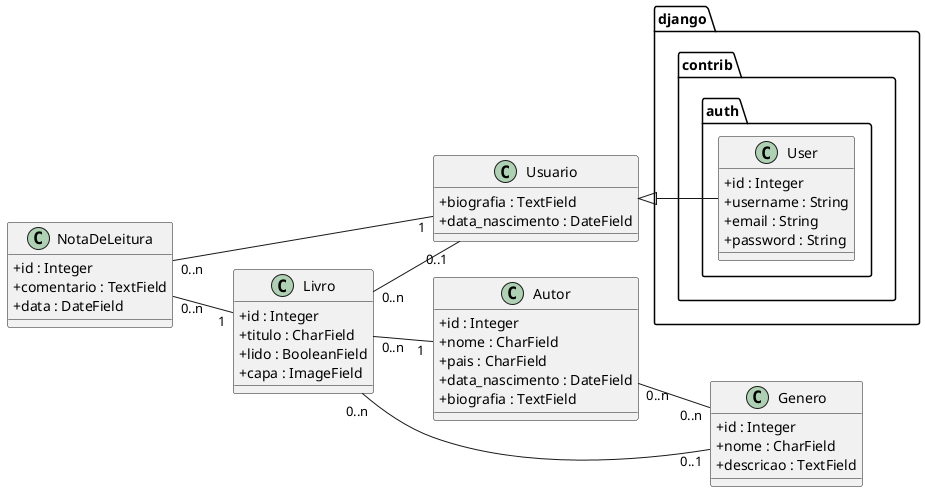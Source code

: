 @startuml
left to right direction
skinparam classAttributeIconSize 0

' ========================
' Pacote do Django (auth)
' ========================
package "django.contrib.auth" {
  class User {
    + id : Integer
    + username : String
    + email : String
    + password : String
  }
}

' ========================
' Modelos do Projeto
' ========================
class Usuario {
  + biografia : TextField
  + data_nascimento : DateField
}

class Autor {
  + id : Integer
  + nome : CharField
  + pais : CharField
  + data_nascimento : DateField
  + biografia : TextField
}

class Genero {
  + id : Integer
  + nome : CharField
  + descricao : TextField
}

class Livro {
  + id : Integer
  + titulo : CharField
  + lido : BooleanField
  + capa : ImageField
}

class NotaDeLeitura {
  + id : Integer
  + comentario : TextField
  + data : DateField
}

' ========================
' Relacionamentos
' ========================
' Herança
Usuario <|-- User

' Relacionamentos 1:N (ForeignKey)
Livro "0..n" -- "1" Autor
Livro "0..n" -- "0..1" Genero
Livro "0..n" -- "0..1" Usuario
NotaDeLeitura "0..n" -- "1" Livro
NotaDeLeitura "0..n" -- "1" Usuario

' Relacionamentos N:N (ManyToManyField)
Autor "0..n" -- "0..n" Genero

@enduml
